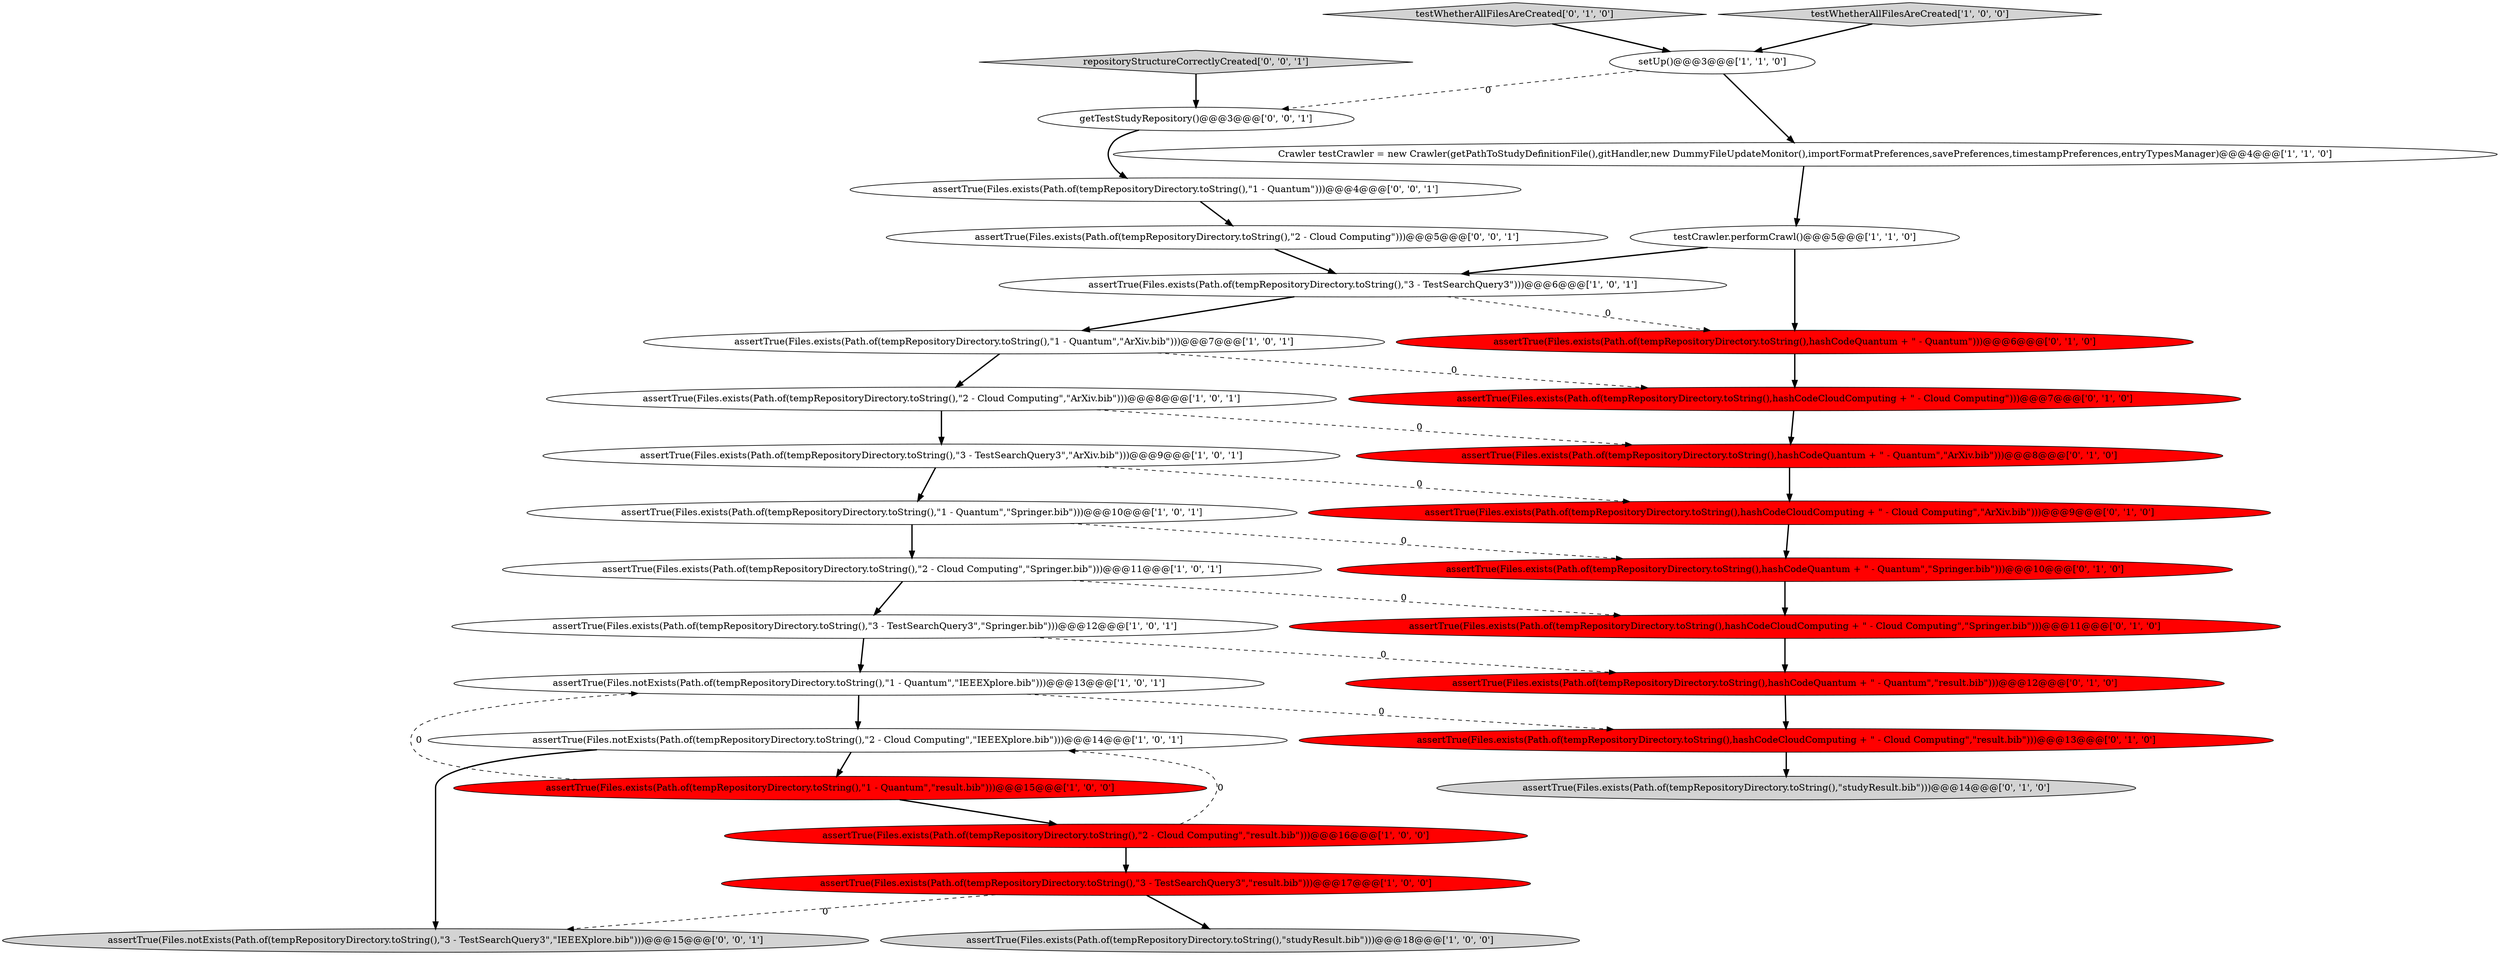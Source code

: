 digraph {
4 [style = filled, label = "assertTrue(Files.exists(Path.of(tempRepositoryDirectory.toString(),\"3 - TestSearchQuery3\")))@@@6@@@['1', '0', '1']", fillcolor = white, shape = ellipse image = "AAA0AAABBB1BBB"];
8 [style = filled, label = "assertTrue(Files.exists(Path.of(tempRepositoryDirectory.toString(),\"2 - Cloud Computing\",\"Springer.bib\")))@@@11@@@['1', '0', '1']", fillcolor = white, shape = ellipse image = "AAA0AAABBB1BBB"];
22 [style = filled, label = "assertTrue(Files.exists(Path.of(tempRepositoryDirectory.toString(),hashCodeQuantum + \" - Quantum\",\"ArXiv.bib\")))@@@8@@@['0', '1', '0']", fillcolor = red, shape = ellipse image = "AAA1AAABBB2BBB"];
1 [style = filled, label = "assertTrue(Files.notExists(Path.of(tempRepositoryDirectory.toString(),\"2 - Cloud Computing\",\"IEEEXplore.bib\")))@@@14@@@['1', '0', '1']", fillcolor = white, shape = ellipse image = "AAA0AAABBB1BBB"];
9 [style = filled, label = "assertTrue(Files.exists(Path.of(tempRepositoryDirectory.toString(),\"3 - TestSearchQuery3\",\"ArXiv.bib\")))@@@9@@@['1', '0', '1']", fillcolor = white, shape = ellipse image = "AAA0AAABBB1BBB"];
15 [style = filled, label = "assertTrue(Files.exists(Path.of(tempRepositoryDirectory.toString(),\"1 - Quantum\",\"Springer.bib\")))@@@10@@@['1', '0', '1']", fillcolor = white, shape = ellipse image = "AAA0AAABBB1BBB"];
27 [style = filled, label = "getTestStudyRepository()@@@3@@@['0', '0', '1']", fillcolor = white, shape = ellipse image = "AAA0AAABBB3BBB"];
17 [style = filled, label = "assertTrue(Files.exists(Path.of(tempRepositoryDirectory.toString(),hashCodeQuantum + \" - Quantum\")))@@@6@@@['0', '1', '0']", fillcolor = red, shape = ellipse image = "AAA1AAABBB2BBB"];
20 [style = filled, label = "assertTrue(Files.exists(Path.of(tempRepositoryDirectory.toString(),hashCodeQuantum + \" - Quantum\",\"Springer.bib\")))@@@10@@@['0', '1', '0']", fillcolor = red, shape = ellipse image = "AAA1AAABBB2BBB"];
18 [style = filled, label = "testWhetherAllFilesAreCreated['0', '1', '0']", fillcolor = lightgray, shape = diamond image = "AAA0AAABBB2BBB"];
16 [style = filled, label = "assertTrue(Files.exists(Path.of(tempRepositoryDirectory.toString(),\"3 - TestSearchQuery3\",\"result.bib\")))@@@17@@@['1', '0', '0']", fillcolor = red, shape = ellipse image = "AAA1AAABBB1BBB"];
31 [style = filled, label = "repositoryStructureCorrectlyCreated['0', '0', '1']", fillcolor = lightgray, shape = diamond image = "AAA0AAABBB3BBB"];
2 [style = filled, label = "assertTrue(Files.notExists(Path.of(tempRepositoryDirectory.toString(),\"1 - Quantum\",\"IEEEXplore.bib\")))@@@13@@@['1', '0', '1']", fillcolor = white, shape = ellipse image = "AAA0AAABBB1BBB"];
6 [style = filled, label = "assertTrue(Files.exists(Path.of(tempRepositoryDirectory.toString(),\"3 - TestSearchQuery3\",\"Springer.bib\")))@@@12@@@['1', '0', '1']", fillcolor = white, shape = ellipse image = "AAA0AAABBB1BBB"];
23 [style = filled, label = "assertTrue(Files.exists(Path.of(tempRepositoryDirectory.toString(),hashCodeQuantum + \" - Quantum\",\"result.bib\")))@@@12@@@['0', '1', '0']", fillcolor = red, shape = ellipse image = "AAA1AAABBB2BBB"];
29 [style = filled, label = "assertTrue(Files.exists(Path.of(tempRepositoryDirectory.toString(),\"1 - Quantum\")))@@@4@@@['0', '0', '1']", fillcolor = white, shape = ellipse image = "AAA0AAABBB3BBB"];
7 [style = filled, label = "Crawler testCrawler = new Crawler(getPathToStudyDefinitionFile(),gitHandler,new DummyFileUpdateMonitor(),importFormatPreferences,savePreferences,timestampPreferences,entryTypesManager)@@@4@@@['1', '1', '0']", fillcolor = white, shape = ellipse image = "AAA0AAABBB1BBB"];
5 [style = filled, label = "assertTrue(Files.exists(Path.of(tempRepositoryDirectory.toString(),\"1 - Quantum\",\"ArXiv.bib\")))@@@7@@@['1', '0', '1']", fillcolor = white, shape = ellipse image = "AAA0AAABBB1BBB"];
21 [style = filled, label = "assertTrue(Files.exists(Path.of(tempRepositoryDirectory.toString(),hashCodeCloudComputing + \" - Cloud Computing\",\"result.bib\")))@@@13@@@['0', '1', '0']", fillcolor = red, shape = ellipse image = "AAA1AAABBB2BBB"];
26 [style = filled, label = "assertTrue(Files.exists(Path.of(tempRepositoryDirectory.toString(),hashCodeCloudComputing + \" - Cloud Computing\",\"ArXiv.bib\")))@@@9@@@['0', '1', '0']", fillcolor = red, shape = ellipse image = "AAA1AAABBB2BBB"];
0 [style = filled, label = "assertTrue(Files.exists(Path.of(tempRepositoryDirectory.toString(),\"2 - Cloud Computing\",\"ArXiv.bib\")))@@@8@@@['1', '0', '1']", fillcolor = white, shape = ellipse image = "AAA0AAABBB1BBB"];
3 [style = filled, label = "assertTrue(Files.exists(Path.of(tempRepositoryDirectory.toString(),\"1 - Quantum\",\"result.bib\")))@@@15@@@['1', '0', '0']", fillcolor = red, shape = ellipse image = "AAA1AAABBB1BBB"];
25 [style = filled, label = "assertTrue(Files.exists(Path.of(tempRepositoryDirectory.toString(),\"studyResult.bib\")))@@@14@@@['0', '1', '0']", fillcolor = lightgray, shape = ellipse image = "AAA0AAABBB2BBB"];
13 [style = filled, label = "setUp()@@@3@@@['1', '1', '0']", fillcolor = white, shape = ellipse image = "AAA0AAABBB1BBB"];
28 [style = filled, label = "assertTrue(Files.notExists(Path.of(tempRepositoryDirectory.toString(),\"3 - TestSearchQuery3\",\"IEEEXplore.bib\")))@@@15@@@['0', '0', '1']", fillcolor = lightgray, shape = ellipse image = "AAA0AAABBB3BBB"];
10 [style = filled, label = "testCrawler.performCrawl()@@@5@@@['1', '1', '0']", fillcolor = white, shape = ellipse image = "AAA0AAABBB1BBB"];
30 [style = filled, label = "assertTrue(Files.exists(Path.of(tempRepositoryDirectory.toString(),\"2 - Cloud Computing\")))@@@5@@@['0', '0', '1']", fillcolor = white, shape = ellipse image = "AAA0AAABBB3BBB"];
11 [style = filled, label = "assertTrue(Files.exists(Path.of(tempRepositoryDirectory.toString(),\"studyResult.bib\")))@@@18@@@['1', '0', '0']", fillcolor = lightgray, shape = ellipse image = "AAA0AAABBB1BBB"];
24 [style = filled, label = "assertTrue(Files.exists(Path.of(tempRepositoryDirectory.toString(),hashCodeCloudComputing + \" - Cloud Computing\")))@@@7@@@['0', '1', '0']", fillcolor = red, shape = ellipse image = "AAA1AAABBB2BBB"];
14 [style = filled, label = "assertTrue(Files.exists(Path.of(tempRepositoryDirectory.toString(),\"2 - Cloud Computing\",\"result.bib\")))@@@16@@@['1', '0', '0']", fillcolor = red, shape = ellipse image = "AAA1AAABBB1BBB"];
12 [style = filled, label = "testWhetherAllFilesAreCreated['1', '0', '0']", fillcolor = lightgray, shape = diamond image = "AAA0AAABBB1BBB"];
19 [style = filled, label = "assertTrue(Files.exists(Path.of(tempRepositoryDirectory.toString(),hashCodeCloudComputing + \" - Cloud Computing\",\"Springer.bib\")))@@@11@@@['0', '1', '0']", fillcolor = red, shape = ellipse image = "AAA1AAABBB2BBB"];
14->16 [style = bold, label=""];
22->26 [style = bold, label=""];
8->19 [style = dashed, label="0"];
0->9 [style = bold, label=""];
15->20 [style = dashed, label="0"];
3->2 [style = dashed, label="0"];
14->1 [style = dashed, label="0"];
16->11 [style = bold, label=""];
29->30 [style = bold, label=""];
4->17 [style = dashed, label="0"];
7->10 [style = bold, label=""];
2->1 [style = bold, label=""];
3->14 [style = bold, label=""];
5->24 [style = dashed, label="0"];
1->3 [style = bold, label=""];
8->6 [style = bold, label=""];
10->17 [style = bold, label=""];
21->25 [style = bold, label=""];
24->22 [style = bold, label=""];
0->22 [style = dashed, label="0"];
6->2 [style = bold, label=""];
12->13 [style = bold, label=""];
1->28 [style = bold, label=""];
17->24 [style = bold, label=""];
13->27 [style = dashed, label="0"];
5->0 [style = bold, label=""];
23->21 [style = bold, label=""];
31->27 [style = bold, label=""];
2->21 [style = dashed, label="0"];
13->7 [style = bold, label=""];
9->15 [style = bold, label=""];
19->23 [style = bold, label=""];
30->4 [style = bold, label=""];
9->26 [style = dashed, label="0"];
18->13 [style = bold, label=""];
10->4 [style = bold, label=""];
27->29 [style = bold, label=""];
20->19 [style = bold, label=""];
16->28 [style = dashed, label="0"];
4->5 [style = bold, label=""];
15->8 [style = bold, label=""];
6->23 [style = dashed, label="0"];
26->20 [style = bold, label=""];
}
